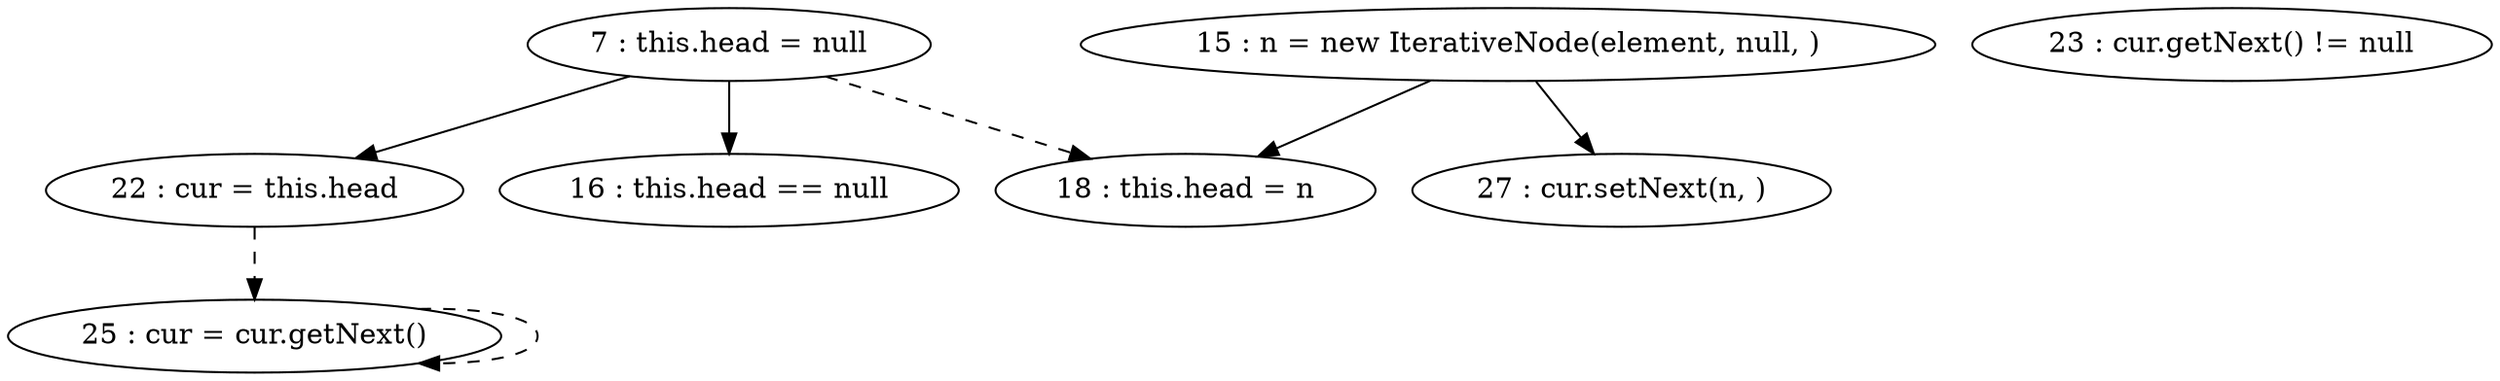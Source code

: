 digraph G {
"7 : this.head = null"
"7 : this.head = null" -> "22 : cur = this.head"
"7 : this.head = null" -> "16 : this.head == null"
"7 : this.head = null" -> "18 : this.head = n" [style=dashed]
"15 : n = new IterativeNode(element, null, )"
"15 : n = new IterativeNode(element, null, )" -> "18 : this.head = n"
"15 : n = new IterativeNode(element, null, )" -> "27 : cur.setNext(n, )"
"16 : this.head == null"
"18 : this.head = n"
"22 : cur = this.head"
"22 : cur = this.head" -> "25 : cur = cur.getNext()" [style=dashed]
"23 : cur.getNext() != null"
"25 : cur = cur.getNext()"
"25 : cur = cur.getNext()" -> "25 : cur = cur.getNext()" [style=dashed]
"23 : cur.getNext() != null"
"27 : cur.setNext(n, )"
}